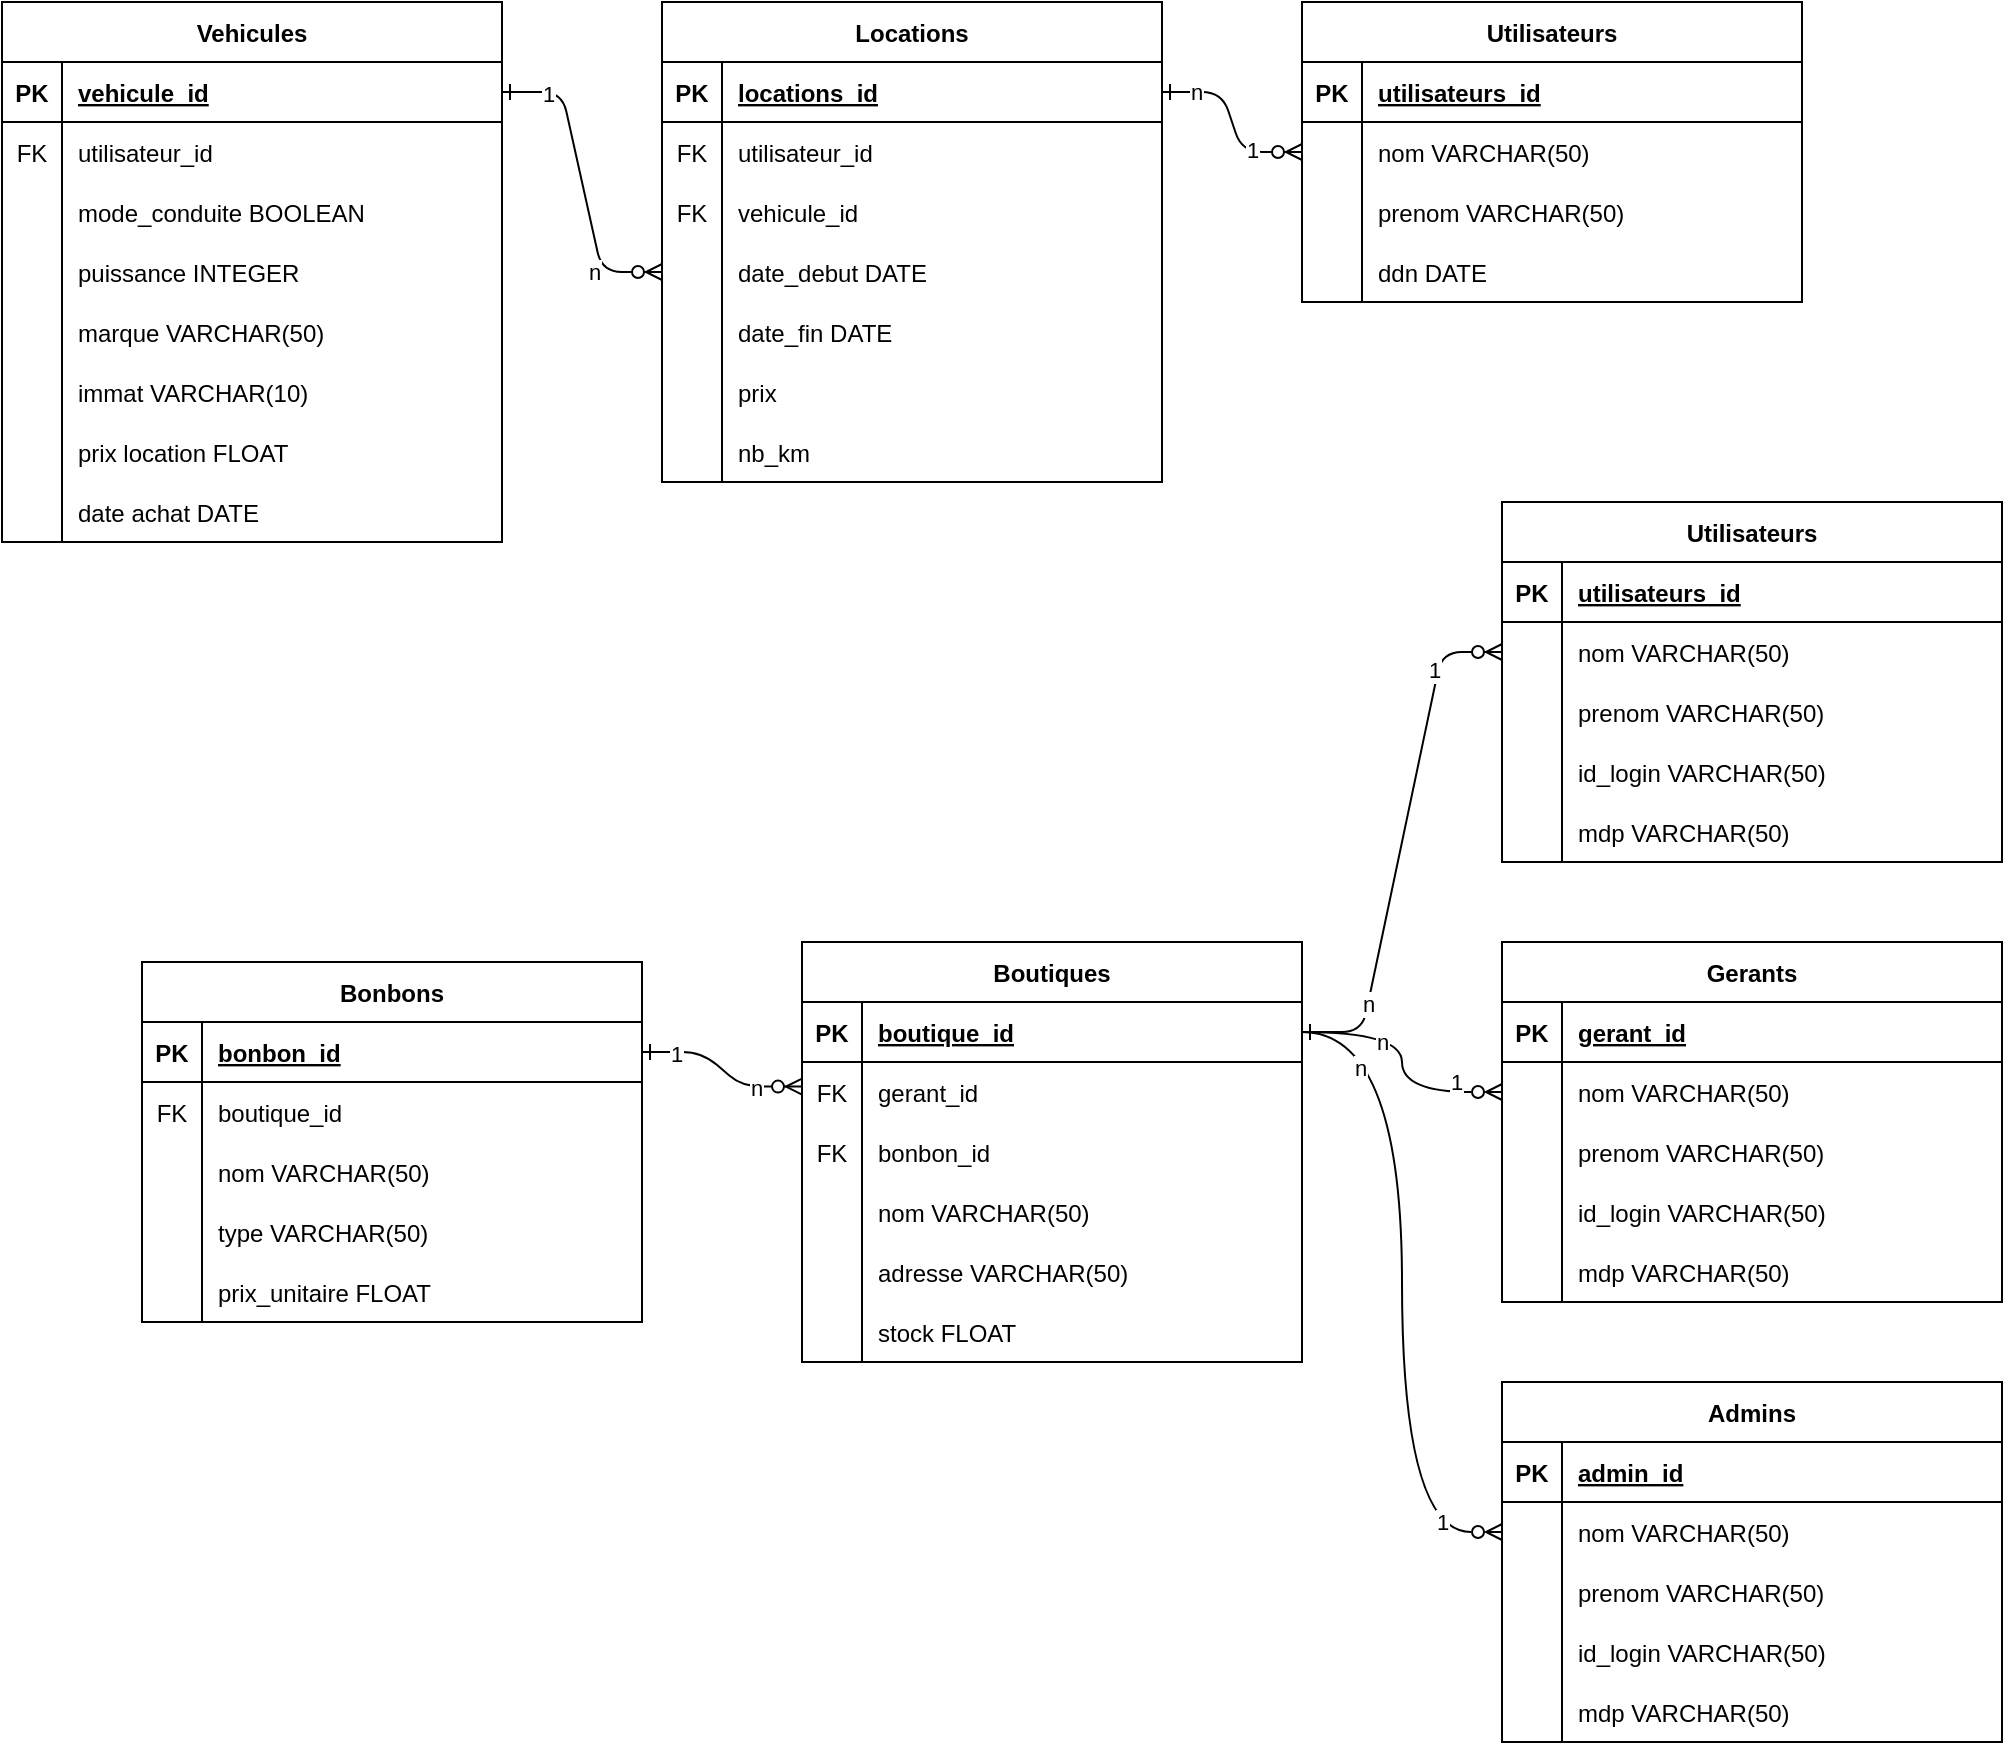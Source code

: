 <mxfile version="24.4.10" type="github">
  <diagram id="R2lEEEUBdFMjLlhIrx00" name="Page-1">
    <mxGraphModel dx="1000" dy="505" grid="1" gridSize="10" guides="1" tooltips="1" connect="1" arrows="1" fold="1" page="1" pageScale="1" pageWidth="1100" pageHeight="850" math="0" shadow="0" extFonts="Permanent Marker^https://fonts.googleapis.com/css?family=Permanent+Marker">
      <root>
        <mxCell id="0" />
        <mxCell id="1" parent="0" />
        <mxCell id="C-vyLk0tnHw3VtMMgP7b-1" value="" style="edgeStyle=entityRelationEdgeStyle;endArrow=ERzeroToMany;startArrow=ERone;endFill=1;startFill=0;exitX=1;exitY=0.5;exitDx=0;exitDy=0;entryX=0;entryY=0.5;entryDx=0;entryDy=0;" parent="1" source="C-vyLk0tnHw3VtMMgP7b-14" target="C-vyLk0tnHw3VtMMgP7b-6" edge="1">
          <mxGeometry width="100" height="100" relative="1" as="geometry">
            <mxPoint x="280" y="610" as="sourcePoint" />
            <mxPoint x="650" y="55" as="targetPoint" />
          </mxGeometry>
        </mxCell>
        <mxCell id="DMLBAsbQ8ZLE9mBOTX4F-30" value="n" style="edgeLabel;html=1;align=center;verticalAlign=middle;resizable=0;points=[];" parent="C-vyLk0tnHw3VtMMgP7b-1" vertex="1" connectable="0">
          <mxGeometry x="-0.82" relative="1" as="geometry">
            <mxPoint x="9" as="offset" />
          </mxGeometry>
        </mxCell>
        <mxCell id="DMLBAsbQ8ZLE9mBOTX4F-31" value="1" style="edgeLabel;html=1;align=center;verticalAlign=middle;resizable=0;points=[];" parent="C-vyLk0tnHw3VtMMgP7b-1" vertex="1" connectable="0">
          <mxGeometry x="0.692" y="1" relative="1" as="geometry">
            <mxPoint x="-11" as="offset" />
          </mxGeometry>
        </mxCell>
        <mxCell id="C-vyLk0tnHw3VtMMgP7b-12" value="" style="edgeStyle=entityRelationEdgeStyle;endArrow=ERzeroToMany;startArrow=ERone;endFill=1;startFill=0;exitX=1;exitY=0.5;exitDx=0;exitDy=0;" parent="1" source="C-vyLk0tnHw3VtMMgP7b-24" target="C-vyLk0tnHw3VtMMgP7b-17" edge="1">
          <mxGeometry width="100" height="100" relative="1" as="geometry">
            <mxPoint x="330" y="120" as="sourcePoint" />
            <mxPoint x="400" y="95" as="targetPoint" />
          </mxGeometry>
        </mxCell>
        <mxCell id="DMLBAsbQ8ZLE9mBOTX4F-35" value="n" style="edgeLabel;html=1;align=center;verticalAlign=middle;resizable=0;points=[];" parent="C-vyLk0tnHw3VtMMgP7b-12" vertex="1" connectable="0">
          <mxGeometry x="0.651" relative="1" as="geometry">
            <mxPoint x="-8" as="offset" />
          </mxGeometry>
        </mxCell>
        <mxCell id="DMLBAsbQ8ZLE9mBOTX4F-36" value="1" style="edgeLabel;html=1;align=center;verticalAlign=middle;resizable=0;points=[];" parent="C-vyLk0tnHw3VtMMgP7b-12" vertex="1" connectable="0">
          <mxGeometry x="-0.836" y="-1" relative="1" as="geometry">
            <mxPoint x="10" as="offset" />
          </mxGeometry>
        </mxCell>
        <mxCell id="C-vyLk0tnHw3VtMMgP7b-2" value="Utilisateurs" style="shape=table;startSize=30;container=1;collapsible=1;childLayout=tableLayout;fixedRows=1;rowLines=0;fontStyle=1;align=center;resizeLast=1;" parent="1" vertex="1">
          <mxGeometry x="660" y="10" width="250" height="150" as="geometry" />
        </mxCell>
        <mxCell id="C-vyLk0tnHw3VtMMgP7b-3" value="" style="shape=partialRectangle;collapsible=0;dropTarget=0;pointerEvents=0;fillColor=none;points=[[0,0.5],[1,0.5]];portConstraint=eastwest;top=0;left=0;right=0;bottom=1;" parent="C-vyLk0tnHw3VtMMgP7b-2" vertex="1">
          <mxGeometry y="30" width="250" height="30" as="geometry" />
        </mxCell>
        <mxCell id="C-vyLk0tnHw3VtMMgP7b-4" value="PK" style="shape=partialRectangle;overflow=hidden;connectable=0;fillColor=none;top=0;left=0;bottom=0;right=0;fontStyle=1;" parent="C-vyLk0tnHw3VtMMgP7b-3" vertex="1">
          <mxGeometry width="30" height="30" as="geometry">
            <mxRectangle width="30" height="30" as="alternateBounds" />
          </mxGeometry>
        </mxCell>
        <mxCell id="C-vyLk0tnHw3VtMMgP7b-5" value="utilisateurs_id" style="shape=partialRectangle;overflow=hidden;connectable=0;fillColor=none;top=0;left=0;bottom=0;right=0;align=left;spacingLeft=6;fontStyle=5;" parent="C-vyLk0tnHw3VtMMgP7b-3" vertex="1">
          <mxGeometry x="30" width="220" height="30" as="geometry">
            <mxRectangle width="220" height="30" as="alternateBounds" />
          </mxGeometry>
        </mxCell>
        <mxCell id="C-vyLk0tnHw3VtMMgP7b-6" value="" style="shape=partialRectangle;collapsible=0;dropTarget=0;pointerEvents=0;fillColor=none;points=[[0,0.5],[1,0.5]];portConstraint=eastwest;top=0;left=0;right=0;bottom=0;" parent="C-vyLk0tnHw3VtMMgP7b-2" vertex="1">
          <mxGeometry y="60" width="250" height="30" as="geometry" />
        </mxCell>
        <mxCell id="C-vyLk0tnHw3VtMMgP7b-7" value="" style="shape=partialRectangle;overflow=hidden;connectable=0;fillColor=none;top=0;left=0;bottom=0;right=0;" parent="C-vyLk0tnHw3VtMMgP7b-6" vertex="1">
          <mxGeometry width="30" height="30" as="geometry">
            <mxRectangle width="30" height="30" as="alternateBounds" />
          </mxGeometry>
        </mxCell>
        <mxCell id="C-vyLk0tnHw3VtMMgP7b-8" value="nom VARCHAR(50)" style="shape=partialRectangle;overflow=hidden;connectable=0;fillColor=none;top=0;left=0;bottom=0;right=0;align=left;spacingLeft=6;" parent="C-vyLk0tnHw3VtMMgP7b-6" vertex="1">
          <mxGeometry x="30" width="220" height="30" as="geometry">
            <mxRectangle width="220" height="30" as="alternateBounds" />
          </mxGeometry>
        </mxCell>
        <mxCell id="C-vyLk0tnHw3VtMMgP7b-9" value="" style="shape=partialRectangle;collapsible=0;dropTarget=0;pointerEvents=0;fillColor=none;points=[[0,0.5],[1,0.5]];portConstraint=eastwest;top=0;left=0;right=0;bottom=0;" parent="C-vyLk0tnHw3VtMMgP7b-2" vertex="1">
          <mxGeometry y="90" width="250" height="30" as="geometry" />
        </mxCell>
        <mxCell id="C-vyLk0tnHw3VtMMgP7b-10" value="" style="shape=partialRectangle;overflow=hidden;connectable=0;fillColor=none;top=0;left=0;bottom=0;right=0;" parent="C-vyLk0tnHw3VtMMgP7b-9" vertex="1">
          <mxGeometry width="30" height="30" as="geometry">
            <mxRectangle width="30" height="30" as="alternateBounds" />
          </mxGeometry>
        </mxCell>
        <mxCell id="C-vyLk0tnHw3VtMMgP7b-11" value="prenom VARCHAR(50)" style="shape=partialRectangle;overflow=hidden;connectable=0;fillColor=none;top=0;left=0;bottom=0;right=0;align=left;spacingLeft=6;" parent="C-vyLk0tnHw3VtMMgP7b-9" vertex="1">
          <mxGeometry x="30" width="220" height="30" as="geometry">
            <mxRectangle width="220" height="30" as="alternateBounds" />
          </mxGeometry>
        </mxCell>
        <mxCell id="DMLBAsbQ8ZLE9mBOTX4F-8" style="shape=partialRectangle;collapsible=0;dropTarget=0;pointerEvents=0;fillColor=none;points=[[0,0.5],[1,0.5]];portConstraint=eastwest;top=0;left=0;right=0;bottom=0;" parent="C-vyLk0tnHw3VtMMgP7b-2" vertex="1">
          <mxGeometry y="120" width="250" height="30" as="geometry" />
        </mxCell>
        <mxCell id="DMLBAsbQ8ZLE9mBOTX4F-9" style="shape=partialRectangle;overflow=hidden;connectable=0;fillColor=none;top=0;left=0;bottom=0;right=0;" parent="DMLBAsbQ8ZLE9mBOTX4F-8" vertex="1">
          <mxGeometry width="30" height="30" as="geometry">
            <mxRectangle width="30" height="30" as="alternateBounds" />
          </mxGeometry>
        </mxCell>
        <mxCell id="DMLBAsbQ8ZLE9mBOTX4F-10" value="ddn DATE" style="shape=partialRectangle;overflow=hidden;connectable=0;fillColor=none;top=0;left=0;bottom=0;right=0;align=left;spacingLeft=6;" parent="DMLBAsbQ8ZLE9mBOTX4F-8" vertex="1">
          <mxGeometry x="30" width="220" height="30" as="geometry">
            <mxRectangle width="220" height="30" as="alternateBounds" />
          </mxGeometry>
        </mxCell>
        <mxCell id="C-vyLk0tnHw3VtMMgP7b-13" value="Locations" style="shape=table;startSize=30;container=1;collapsible=1;childLayout=tableLayout;fixedRows=1;rowLines=0;fontStyle=1;align=center;resizeLast=1;" parent="1" vertex="1">
          <mxGeometry x="340" y="10" width="250" height="240" as="geometry" />
        </mxCell>
        <mxCell id="C-vyLk0tnHw3VtMMgP7b-14" value="" style="shape=partialRectangle;collapsible=0;dropTarget=0;pointerEvents=0;fillColor=none;points=[[0,0.5],[1,0.5]];portConstraint=eastwest;top=0;left=0;right=0;bottom=1;" parent="C-vyLk0tnHw3VtMMgP7b-13" vertex="1">
          <mxGeometry y="30" width="250" height="30" as="geometry" />
        </mxCell>
        <mxCell id="C-vyLk0tnHw3VtMMgP7b-15" value="PK" style="shape=partialRectangle;overflow=hidden;connectable=0;fillColor=none;top=0;left=0;bottom=0;right=0;fontStyle=1;" parent="C-vyLk0tnHw3VtMMgP7b-14" vertex="1">
          <mxGeometry width="30" height="30" as="geometry">
            <mxRectangle width="30" height="30" as="alternateBounds" />
          </mxGeometry>
        </mxCell>
        <mxCell id="C-vyLk0tnHw3VtMMgP7b-16" value="locations_id" style="shape=partialRectangle;overflow=hidden;connectable=0;fillColor=none;top=0;left=0;bottom=0;right=0;align=left;spacingLeft=6;fontStyle=5;" parent="C-vyLk0tnHw3VtMMgP7b-14" vertex="1">
          <mxGeometry x="30" width="220" height="30" as="geometry">
            <mxRectangle width="220" height="30" as="alternateBounds" />
          </mxGeometry>
        </mxCell>
        <mxCell id="DMLBAsbQ8ZLE9mBOTX4F-37" style="shape=partialRectangle;collapsible=0;dropTarget=0;pointerEvents=0;fillColor=none;points=[[0,0.5],[1,0.5]];portConstraint=eastwest;top=0;left=0;right=0;bottom=0;" parent="C-vyLk0tnHw3VtMMgP7b-13" vertex="1">
          <mxGeometry y="60" width="250" height="30" as="geometry" />
        </mxCell>
        <mxCell id="DMLBAsbQ8ZLE9mBOTX4F-38" value="FK" style="shape=partialRectangle;overflow=hidden;connectable=0;fillColor=none;top=0;left=0;bottom=0;right=0;" parent="DMLBAsbQ8ZLE9mBOTX4F-37" vertex="1">
          <mxGeometry width="30" height="30" as="geometry">
            <mxRectangle width="30" height="30" as="alternateBounds" />
          </mxGeometry>
        </mxCell>
        <mxCell id="DMLBAsbQ8ZLE9mBOTX4F-39" value="utilisateur_id" style="shape=partialRectangle;overflow=hidden;connectable=0;fillColor=none;top=0;left=0;bottom=0;right=0;align=left;spacingLeft=6;" parent="DMLBAsbQ8ZLE9mBOTX4F-37" vertex="1">
          <mxGeometry x="30" width="220" height="30" as="geometry">
            <mxRectangle width="220" height="30" as="alternateBounds" />
          </mxGeometry>
        </mxCell>
        <mxCell id="DMLBAsbQ8ZLE9mBOTX4F-40" style="shape=partialRectangle;collapsible=0;dropTarget=0;pointerEvents=0;fillColor=none;points=[[0,0.5],[1,0.5]];portConstraint=eastwest;top=0;left=0;right=0;bottom=0;" parent="C-vyLk0tnHw3VtMMgP7b-13" vertex="1">
          <mxGeometry y="90" width="250" height="30" as="geometry" />
        </mxCell>
        <mxCell id="DMLBAsbQ8ZLE9mBOTX4F-41" value="FK" style="shape=partialRectangle;overflow=hidden;connectable=0;fillColor=none;top=0;left=0;bottom=0;right=0;" parent="DMLBAsbQ8ZLE9mBOTX4F-40" vertex="1">
          <mxGeometry width="30" height="30" as="geometry">
            <mxRectangle width="30" height="30" as="alternateBounds" />
          </mxGeometry>
        </mxCell>
        <mxCell id="DMLBAsbQ8ZLE9mBOTX4F-42" value="vehicule_id" style="shape=partialRectangle;overflow=hidden;connectable=0;fillColor=none;top=0;left=0;bottom=0;right=0;align=left;spacingLeft=6;" parent="DMLBAsbQ8ZLE9mBOTX4F-40" vertex="1">
          <mxGeometry x="30" width="220" height="30" as="geometry">
            <mxRectangle width="220" height="30" as="alternateBounds" />
          </mxGeometry>
        </mxCell>
        <mxCell id="C-vyLk0tnHw3VtMMgP7b-17" value="" style="shape=partialRectangle;collapsible=0;dropTarget=0;pointerEvents=0;fillColor=none;points=[[0,0.5],[1,0.5]];portConstraint=eastwest;top=0;left=0;right=0;bottom=0;" parent="C-vyLk0tnHw3VtMMgP7b-13" vertex="1">
          <mxGeometry y="120" width="250" height="30" as="geometry" />
        </mxCell>
        <mxCell id="C-vyLk0tnHw3VtMMgP7b-18" value="" style="shape=partialRectangle;overflow=hidden;connectable=0;fillColor=none;top=0;left=0;bottom=0;right=0;" parent="C-vyLk0tnHw3VtMMgP7b-17" vertex="1">
          <mxGeometry width="30" height="30" as="geometry">
            <mxRectangle width="30" height="30" as="alternateBounds" />
          </mxGeometry>
        </mxCell>
        <mxCell id="C-vyLk0tnHw3VtMMgP7b-19" value="date_debut DATE" style="shape=partialRectangle;overflow=hidden;connectable=0;fillColor=none;top=0;left=0;bottom=0;right=0;align=left;spacingLeft=6;" parent="C-vyLk0tnHw3VtMMgP7b-17" vertex="1">
          <mxGeometry x="30" width="220" height="30" as="geometry">
            <mxRectangle width="220" height="30" as="alternateBounds" />
          </mxGeometry>
        </mxCell>
        <mxCell id="C-vyLk0tnHw3VtMMgP7b-20" value="" style="shape=partialRectangle;collapsible=0;dropTarget=0;pointerEvents=0;fillColor=none;points=[[0,0.5],[1,0.5]];portConstraint=eastwest;top=0;left=0;right=0;bottom=0;" parent="C-vyLk0tnHw3VtMMgP7b-13" vertex="1">
          <mxGeometry y="150" width="250" height="30" as="geometry" />
        </mxCell>
        <mxCell id="C-vyLk0tnHw3VtMMgP7b-21" value="" style="shape=partialRectangle;overflow=hidden;connectable=0;fillColor=none;top=0;left=0;bottom=0;right=0;" parent="C-vyLk0tnHw3VtMMgP7b-20" vertex="1">
          <mxGeometry width="30" height="30" as="geometry">
            <mxRectangle width="30" height="30" as="alternateBounds" />
          </mxGeometry>
        </mxCell>
        <mxCell id="C-vyLk0tnHw3VtMMgP7b-22" value="date_fin DATE" style="shape=partialRectangle;overflow=hidden;connectable=0;fillColor=none;top=0;left=0;bottom=0;right=0;align=left;spacingLeft=6;" parent="C-vyLk0tnHw3VtMMgP7b-20" vertex="1">
          <mxGeometry x="30" width="220" height="30" as="geometry">
            <mxRectangle width="220" height="30" as="alternateBounds" />
          </mxGeometry>
        </mxCell>
        <mxCell id="DMLBAsbQ8ZLE9mBOTX4F-5" style="shape=partialRectangle;collapsible=0;dropTarget=0;pointerEvents=0;fillColor=none;points=[[0,0.5],[1,0.5]];portConstraint=eastwest;top=0;left=0;right=0;bottom=0;" parent="C-vyLk0tnHw3VtMMgP7b-13" vertex="1">
          <mxGeometry y="180" width="250" height="30" as="geometry" />
        </mxCell>
        <mxCell id="DMLBAsbQ8ZLE9mBOTX4F-6" style="shape=partialRectangle;overflow=hidden;connectable=0;fillColor=none;top=0;left=0;bottom=0;right=0;" parent="DMLBAsbQ8ZLE9mBOTX4F-5" vertex="1">
          <mxGeometry width="30" height="30" as="geometry">
            <mxRectangle width="30" height="30" as="alternateBounds" />
          </mxGeometry>
        </mxCell>
        <mxCell id="DMLBAsbQ8ZLE9mBOTX4F-7" value="prix" style="shape=partialRectangle;overflow=hidden;connectable=0;fillColor=none;top=0;left=0;bottom=0;right=0;align=left;spacingLeft=6;" parent="DMLBAsbQ8ZLE9mBOTX4F-5" vertex="1">
          <mxGeometry x="30" width="220" height="30" as="geometry">
            <mxRectangle width="220" height="30" as="alternateBounds" />
          </mxGeometry>
        </mxCell>
        <mxCell id="DMLBAsbQ8ZLE9mBOTX4F-11" style="shape=partialRectangle;collapsible=0;dropTarget=0;pointerEvents=0;fillColor=none;points=[[0,0.5],[1,0.5]];portConstraint=eastwest;top=0;left=0;right=0;bottom=0;" parent="C-vyLk0tnHw3VtMMgP7b-13" vertex="1">
          <mxGeometry y="210" width="250" height="30" as="geometry" />
        </mxCell>
        <mxCell id="DMLBAsbQ8ZLE9mBOTX4F-12" style="shape=partialRectangle;overflow=hidden;connectable=0;fillColor=none;top=0;left=0;bottom=0;right=0;" parent="DMLBAsbQ8ZLE9mBOTX4F-11" vertex="1">
          <mxGeometry width="30" height="30" as="geometry">
            <mxRectangle width="30" height="30" as="alternateBounds" />
          </mxGeometry>
        </mxCell>
        <mxCell id="DMLBAsbQ8ZLE9mBOTX4F-13" value="nb_km" style="shape=partialRectangle;overflow=hidden;connectable=0;fillColor=none;top=0;left=0;bottom=0;right=0;align=left;spacingLeft=6;" parent="DMLBAsbQ8ZLE9mBOTX4F-11" vertex="1">
          <mxGeometry x="30" width="220" height="30" as="geometry">
            <mxRectangle width="220" height="30" as="alternateBounds" />
          </mxGeometry>
        </mxCell>
        <mxCell id="C-vyLk0tnHw3VtMMgP7b-23" value="Vehicules" style="shape=table;startSize=30;container=1;collapsible=1;childLayout=tableLayout;fixedRows=1;rowLines=0;fontStyle=1;align=center;resizeLast=1;" parent="1" vertex="1">
          <mxGeometry x="10" y="10" width="250" height="270" as="geometry">
            <mxRectangle x="120" y="120" width="90" height="30" as="alternateBounds" />
          </mxGeometry>
        </mxCell>
        <mxCell id="C-vyLk0tnHw3VtMMgP7b-24" value="" style="shape=partialRectangle;collapsible=0;dropTarget=0;pointerEvents=0;fillColor=none;points=[[0,0.5],[1,0.5]];portConstraint=eastwest;top=0;left=0;right=0;bottom=1;" parent="C-vyLk0tnHw3VtMMgP7b-23" vertex="1">
          <mxGeometry y="30" width="250" height="30" as="geometry" />
        </mxCell>
        <mxCell id="C-vyLk0tnHw3VtMMgP7b-25" value="PK" style="shape=partialRectangle;overflow=hidden;connectable=0;fillColor=none;top=0;left=0;bottom=0;right=0;fontStyle=1;" parent="C-vyLk0tnHw3VtMMgP7b-24" vertex="1">
          <mxGeometry width="30" height="30" as="geometry">
            <mxRectangle width="30" height="30" as="alternateBounds" />
          </mxGeometry>
        </mxCell>
        <mxCell id="C-vyLk0tnHw3VtMMgP7b-26" value="vehicule_id" style="shape=partialRectangle;overflow=hidden;connectable=0;fillColor=none;top=0;left=0;bottom=0;right=0;align=left;spacingLeft=6;fontStyle=5;" parent="C-vyLk0tnHw3VtMMgP7b-24" vertex="1">
          <mxGeometry x="30" width="220" height="30" as="geometry">
            <mxRectangle width="220" height="30" as="alternateBounds" />
          </mxGeometry>
        </mxCell>
        <mxCell id="DMLBAsbQ8ZLE9mBOTX4F-32" style="shape=partialRectangle;collapsible=0;dropTarget=0;pointerEvents=0;fillColor=none;points=[[0,0.5],[1,0.5]];portConstraint=eastwest;top=0;left=0;right=0;bottom=0;" parent="C-vyLk0tnHw3VtMMgP7b-23" vertex="1">
          <mxGeometry y="60" width="250" height="30" as="geometry" />
        </mxCell>
        <mxCell id="DMLBAsbQ8ZLE9mBOTX4F-33" value="FK" style="shape=partialRectangle;overflow=hidden;connectable=0;fillColor=none;top=0;left=0;bottom=0;right=0;" parent="DMLBAsbQ8ZLE9mBOTX4F-32" vertex="1">
          <mxGeometry width="30" height="30" as="geometry">
            <mxRectangle width="30" height="30" as="alternateBounds" />
          </mxGeometry>
        </mxCell>
        <mxCell id="DMLBAsbQ8ZLE9mBOTX4F-34" value="utilisateur_id" style="shape=partialRectangle;overflow=hidden;connectable=0;fillColor=none;top=0;left=0;bottom=0;right=0;align=left;spacingLeft=6;" parent="DMLBAsbQ8ZLE9mBOTX4F-32" vertex="1">
          <mxGeometry x="30" width="220" height="30" as="geometry">
            <mxRectangle width="220" height="30" as="alternateBounds" />
          </mxGeometry>
        </mxCell>
        <mxCell id="C-vyLk0tnHw3VtMMgP7b-27" value="" style="shape=partialRectangle;collapsible=0;dropTarget=0;pointerEvents=0;fillColor=none;points=[[0,0.5],[1,0.5]];portConstraint=eastwest;top=0;left=0;right=0;bottom=0;" parent="C-vyLk0tnHw3VtMMgP7b-23" vertex="1">
          <mxGeometry y="90" width="250" height="30" as="geometry" />
        </mxCell>
        <mxCell id="C-vyLk0tnHw3VtMMgP7b-28" value="" style="shape=partialRectangle;overflow=hidden;connectable=0;fillColor=none;top=0;left=0;bottom=0;right=0;" parent="C-vyLk0tnHw3VtMMgP7b-27" vertex="1">
          <mxGeometry width="30" height="30" as="geometry">
            <mxRectangle width="30" height="30" as="alternateBounds" />
          </mxGeometry>
        </mxCell>
        <mxCell id="C-vyLk0tnHw3VtMMgP7b-29" value="mode_conduite BOOLEAN" style="shape=partialRectangle;overflow=hidden;connectable=0;fillColor=none;top=0;left=0;bottom=0;right=0;align=left;spacingLeft=6;" parent="C-vyLk0tnHw3VtMMgP7b-27" vertex="1">
          <mxGeometry x="30" width="220" height="30" as="geometry">
            <mxRectangle width="220" height="30" as="alternateBounds" />
          </mxGeometry>
        </mxCell>
        <mxCell id="DMLBAsbQ8ZLE9mBOTX4F-27" style="shape=partialRectangle;collapsible=0;dropTarget=0;pointerEvents=0;fillColor=none;points=[[0,0.5],[1,0.5]];portConstraint=eastwest;top=0;left=0;right=0;bottom=0;" parent="C-vyLk0tnHw3VtMMgP7b-23" vertex="1">
          <mxGeometry y="120" width="250" height="30" as="geometry" />
        </mxCell>
        <mxCell id="DMLBAsbQ8ZLE9mBOTX4F-28" style="shape=partialRectangle;overflow=hidden;connectable=0;fillColor=none;top=0;left=0;bottom=0;right=0;" parent="DMLBAsbQ8ZLE9mBOTX4F-27" vertex="1">
          <mxGeometry width="30" height="30" as="geometry">
            <mxRectangle width="30" height="30" as="alternateBounds" />
          </mxGeometry>
        </mxCell>
        <mxCell id="DMLBAsbQ8ZLE9mBOTX4F-29" value="puissance INTEGER" style="shape=partialRectangle;overflow=hidden;connectable=0;fillColor=none;top=0;left=0;bottom=0;right=0;align=left;spacingLeft=6;" parent="DMLBAsbQ8ZLE9mBOTX4F-27" vertex="1">
          <mxGeometry x="30" width="220" height="30" as="geometry">
            <mxRectangle width="220" height="30" as="alternateBounds" />
          </mxGeometry>
        </mxCell>
        <mxCell id="DMLBAsbQ8ZLE9mBOTX4F-24" style="shape=partialRectangle;collapsible=0;dropTarget=0;pointerEvents=0;fillColor=none;points=[[0,0.5],[1,0.5]];portConstraint=eastwest;top=0;left=0;right=0;bottom=0;" parent="C-vyLk0tnHw3VtMMgP7b-23" vertex="1">
          <mxGeometry y="150" width="250" height="30" as="geometry" />
        </mxCell>
        <mxCell id="DMLBAsbQ8ZLE9mBOTX4F-25" style="shape=partialRectangle;overflow=hidden;connectable=0;fillColor=none;top=0;left=0;bottom=0;right=0;" parent="DMLBAsbQ8ZLE9mBOTX4F-24" vertex="1">
          <mxGeometry width="30" height="30" as="geometry">
            <mxRectangle width="30" height="30" as="alternateBounds" />
          </mxGeometry>
        </mxCell>
        <mxCell id="DMLBAsbQ8ZLE9mBOTX4F-26" value="marque VARCHAR(50)" style="shape=partialRectangle;overflow=hidden;connectable=0;fillColor=none;top=0;left=0;bottom=0;right=0;align=left;spacingLeft=6;" parent="DMLBAsbQ8ZLE9mBOTX4F-24" vertex="1">
          <mxGeometry x="30" width="220" height="30" as="geometry">
            <mxRectangle width="220" height="30" as="alternateBounds" />
          </mxGeometry>
        </mxCell>
        <mxCell id="DMLBAsbQ8ZLE9mBOTX4F-21" style="shape=partialRectangle;collapsible=0;dropTarget=0;pointerEvents=0;fillColor=none;points=[[0,0.5],[1,0.5]];portConstraint=eastwest;top=0;left=0;right=0;bottom=0;" parent="C-vyLk0tnHw3VtMMgP7b-23" vertex="1">
          <mxGeometry y="180" width="250" height="30" as="geometry" />
        </mxCell>
        <mxCell id="DMLBAsbQ8ZLE9mBOTX4F-22" style="shape=partialRectangle;overflow=hidden;connectable=0;fillColor=none;top=0;left=0;bottom=0;right=0;" parent="DMLBAsbQ8ZLE9mBOTX4F-21" vertex="1">
          <mxGeometry width="30" height="30" as="geometry">
            <mxRectangle width="30" height="30" as="alternateBounds" />
          </mxGeometry>
        </mxCell>
        <mxCell id="DMLBAsbQ8ZLE9mBOTX4F-23" value="immat VARCHAR(10)" style="shape=partialRectangle;overflow=hidden;connectable=0;fillColor=none;top=0;left=0;bottom=0;right=0;align=left;spacingLeft=6;" parent="DMLBAsbQ8ZLE9mBOTX4F-21" vertex="1">
          <mxGeometry x="30" width="220" height="30" as="geometry">
            <mxRectangle width="220" height="30" as="alternateBounds" />
          </mxGeometry>
        </mxCell>
        <mxCell id="DMLBAsbQ8ZLE9mBOTX4F-18" style="shape=partialRectangle;collapsible=0;dropTarget=0;pointerEvents=0;fillColor=none;points=[[0,0.5],[1,0.5]];portConstraint=eastwest;top=0;left=0;right=0;bottom=0;" parent="C-vyLk0tnHw3VtMMgP7b-23" vertex="1">
          <mxGeometry y="210" width="250" height="30" as="geometry" />
        </mxCell>
        <mxCell id="DMLBAsbQ8ZLE9mBOTX4F-19" style="shape=partialRectangle;overflow=hidden;connectable=0;fillColor=none;top=0;left=0;bottom=0;right=0;" parent="DMLBAsbQ8ZLE9mBOTX4F-18" vertex="1">
          <mxGeometry width="30" height="30" as="geometry">
            <mxRectangle width="30" height="30" as="alternateBounds" />
          </mxGeometry>
        </mxCell>
        <mxCell id="DMLBAsbQ8ZLE9mBOTX4F-20" value="prix location FLOAT" style="shape=partialRectangle;overflow=hidden;connectable=0;fillColor=none;top=0;left=0;bottom=0;right=0;align=left;spacingLeft=6;" parent="DMLBAsbQ8ZLE9mBOTX4F-18" vertex="1">
          <mxGeometry x="30" width="220" height="30" as="geometry">
            <mxRectangle width="220" height="30" as="alternateBounds" />
          </mxGeometry>
        </mxCell>
        <mxCell id="DMLBAsbQ8ZLE9mBOTX4F-15" style="shape=partialRectangle;collapsible=0;dropTarget=0;pointerEvents=0;fillColor=none;points=[[0,0.5],[1,0.5]];portConstraint=eastwest;top=0;left=0;right=0;bottom=0;" parent="C-vyLk0tnHw3VtMMgP7b-23" vertex="1">
          <mxGeometry y="240" width="250" height="30" as="geometry" />
        </mxCell>
        <mxCell id="DMLBAsbQ8ZLE9mBOTX4F-16" style="shape=partialRectangle;overflow=hidden;connectable=0;fillColor=none;top=0;left=0;bottom=0;right=0;" parent="DMLBAsbQ8ZLE9mBOTX4F-15" vertex="1">
          <mxGeometry width="30" height="30" as="geometry">
            <mxRectangle width="30" height="30" as="alternateBounds" />
          </mxGeometry>
        </mxCell>
        <mxCell id="DMLBAsbQ8ZLE9mBOTX4F-17" value="date achat DATE" style="shape=partialRectangle;overflow=hidden;connectable=0;fillColor=none;top=0;left=0;bottom=0;right=0;align=left;spacingLeft=6;" parent="DMLBAsbQ8ZLE9mBOTX4F-15" vertex="1">
          <mxGeometry x="30" width="220" height="30" as="geometry">
            <mxRectangle width="220" height="30" as="alternateBounds" />
          </mxGeometry>
        </mxCell>
        <mxCell id="LgC-0CYl4SfMzwwXoW1B-67" value="" style="edgeStyle=entityRelationEdgeStyle;endArrow=ERzeroToMany;startArrow=ERone;endFill=1;startFill=0;entryX=0;entryY=0.5;entryDx=0;entryDy=0;exitX=1;exitY=0.5;exitDx=0;exitDy=0;" parent="1" source="LgC-0CYl4SfMzwwXoW1B-87" edge="1" target="wCbGgRZmg9w4R7sddMfv-28">
          <mxGeometry width="100" height="100" relative="1" as="geometry">
            <mxPoint x="664" y="520" as="sourcePoint" />
            <mxPoint x="760" y="425" as="targetPoint" />
          </mxGeometry>
        </mxCell>
        <mxCell id="LgC-0CYl4SfMzwwXoW1B-69" value="1" style="edgeLabel;html=1;align=center;verticalAlign=middle;resizable=0;points=[];" parent="LgC-0CYl4SfMzwwXoW1B-67" vertex="1" connectable="0">
          <mxGeometry x="0.692" y="1" relative="1" as="geometry">
            <mxPoint x="-1" as="offset" />
          </mxGeometry>
        </mxCell>
        <mxCell id="zTuArHQAJUZHWdXfzfJO-22" value="n" style="edgeLabel;html=1;align=center;verticalAlign=middle;resizable=0;points=[];" vertex="1" connectable="0" parent="LgC-0CYl4SfMzwwXoW1B-67">
          <mxGeometry x="-0.649" relative="1" as="geometry">
            <mxPoint as="offset" />
          </mxGeometry>
        </mxCell>
        <mxCell id="LgC-0CYl4SfMzwwXoW1B-70" value="" style="edgeStyle=entityRelationEdgeStyle;endArrow=ERzeroToMany;startArrow=ERone;endFill=1;startFill=0;exitX=1;exitY=0.5;exitDx=0;exitDy=0;entryX=0;entryY=0.41;entryDx=0;entryDy=0;entryPerimeter=0;" parent="1" source="LgC-0CYl4SfMzwwXoW1B-109" target="LgC-0CYl4SfMzwwXoW1B-90" edge="1">
          <mxGeometry width="100" height="100" relative="1" as="geometry">
            <mxPoint x="400" y="600" as="sourcePoint" />
            <mxPoint x="470" y="575" as="targetPoint" />
          </mxGeometry>
        </mxCell>
        <mxCell id="LgC-0CYl4SfMzwwXoW1B-71" value="n" style="edgeLabel;html=1;align=center;verticalAlign=middle;resizable=0;points=[];" parent="LgC-0CYl4SfMzwwXoW1B-70" vertex="1" connectable="0">
          <mxGeometry x="0.651" relative="1" as="geometry">
            <mxPoint x="-8" as="offset" />
          </mxGeometry>
        </mxCell>
        <mxCell id="LgC-0CYl4SfMzwwXoW1B-72" value="1" style="edgeLabel;html=1;align=center;verticalAlign=middle;resizable=0;points=[];" parent="LgC-0CYl4SfMzwwXoW1B-70" vertex="1" connectable="0">
          <mxGeometry x="-0.836" y="-1" relative="1" as="geometry">
            <mxPoint x="10" as="offset" />
          </mxGeometry>
        </mxCell>
        <mxCell id="LgC-0CYl4SfMzwwXoW1B-73" value="Utilisateurs" style="shape=table;startSize=30;container=1;collapsible=1;childLayout=tableLayout;fixedRows=1;rowLines=0;fontStyle=1;align=center;resizeLast=1;" parent="1" vertex="1">
          <mxGeometry x="760" y="260" width="250" height="180" as="geometry" />
        </mxCell>
        <mxCell id="LgC-0CYl4SfMzwwXoW1B-74" value="" style="shape=partialRectangle;collapsible=0;dropTarget=0;pointerEvents=0;fillColor=none;points=[[0,0.5],[1,0.5]];portConstraint=eastwest;top=0;left=0;right=0;bottom=1;" parent="LgC-0CYl4SfMzwwXoW1B-73" vertex="1">
          <mxGeometry y="30" width="250" height="30" as="geometry" />
        </mxCell>
        <mxCell id="LgC-0CYl4SfMzwwXoW1B-75" value="PK" style="shape=partialRectangle;overflow=hidden;connectable=0;fillColor=none;top=0;left=0;bottom=0;right=0;fontStyle=1;" parent="LgC-0CYl4SfMzwwXoW1B-74" vertex="1">
          <mxGeometry width="30" height="30" as="geometry">
            <mxRectangle width="30" height="30" as="alternateBounds" />
          </mxGeometry>
        </mxCell>
        <mxCell id="LgC-0CYl4SfMzwwXoW1B-76" value="utilisateurs_id" style="shape=partialRectangle;overflow=hidden;connectable=0;fillColor=none;top=0;left=0;bottom=0;right=0;align=left;spacingLeft=6;fontStyle=5;" parent="LgC-0CYl4SfMzwwXoW1B-74" vertex="1">
          <mxGeometry x="30" width="220" height="30" as="geometry">
            <mxRectangle width="220" height="30" as="alternateBounds" />
          </mxGeometry>
        </mxCell>
        <mxCell id="wCbGgRZmg9w4R7sddMfv-28" value="" style="shape=partialRectangle;collapsible=0;dropTarget=0;pointerEvents=0;fillColor=none;points=[[0,0.5],[1,0.5]];portConstraint=eastwest;top=0;left=0;right=0;bottom=0;" parent="LgC-0CYl4SfMzwwXoW1B-73" vertex="1">
          <mxGeometry y="60" width="250" height="30" as="geometry" />
        </mxCell>
        <mxCell id="wCbGgRZmg9w4R7sddMfv-29" value="" style="shape=partialRectangle;overflow=hidden;connectable=0;fillColor=none;top=0;left=0;bottom=0;right=0;" parent="wCbGgRZmg9w4R7sddMfv-28" vertex="1">
          <mxGeometry width="30" height="30" as="geometry">
            <mxRectangle width="30" height="30" as="alternateBounds" />
          </mxGeometry>
        </mxCell>
        <mxCell id="wCbGgRZmg9w4R7sddMfv-30" value="nom VARCHAR(50)" style="shape=partialRectangle;overflow=hidden;connectable=0;fillColor=none;top=0;left=0;bottom=0;right=0;align=left;spacingLeft=6;" parent="wCbGgRZmg9w4R7sddMfv-28" vertex="1">
          <mxGeometry x="30" width="220" height="30" as="geometry">
            <mxRectangle width="220" height="30" as="alternateBounds" />
          </mxGeometry>
        </mxCell>
        <mxCell id="LgC-0CYl4SfMzwwXoW1B-80" value="" style="shape=partialRectangle;collapsible=0;dropTarget=0;pointerEvents=0;fillColor=none;points=[[0,0.5],[1,0.5]];portConstraint=eastwest;top=0;left=0;right=0;bottom=0;" parent="LgC-0CYl4SfMzwwXoW1B-73" vertex="1">
          <mxGeometry y="90" width="250" height="30" as="geometry" />
        </mxCell>
        <mxCell id="LgC-0CYl4SfMzwwXoW1B-81" value="" style="shape=partialRectangle;overflow=hidden;connectable=0;fillColor=none;top=0;left=0;bottom=0;right=0;" parent="LgC-0CYl4SfMzwwXoW1B-80" vertex="1">
          <mxGeometry width="30" height="30" as="geometry">
            <mxRectangle width="30" height="30" as="alternateBounds" />
          </mxGeometry>
        </mxCell>
        <mxCell id="LgC-0CYl4SfMzwwXoW1B-82" value="prenom VARCHAR(50)" style="shape=partialRectangle;overflow=hidden;connectable=0;fillColor=none;top=0;left=0;bottom=0;right=0;align=left;spacingLeft=6;" parent="LgC-0CYl4SfMzwwXoW1B-80" vertex="1">
          <mxGeometry x="30" width="220" height="30" as="geometry">
            <mxRectangle width="220" height="30" as="alternateBounds" />
          </mxGeometry>
        </mxCell>
        <mxCell id="k6urxv88UyEoNUAv66Sj-1" style="shape=partialRectangle;collapsible=0;dropTarget=0;pointerEvents=0;fillColor=none;points=[[0,0.5],[1,0.5]];portConstraint=eastwest;top=0;left=0;right=0;bottom=0;" parent="LgC-0CYl4SfMzwwXoW1B-73" vertex="1">
          <mxGeometry y="120" width="250" height="30" as="geometry" />
        </mxCell>
        <mxCell id="k6urxv88UyEoNUAv66Sj-2" style="shape=partialRectangle;overflow=hidden;connectable=0;fillColor=none;top=0;left=0;bottom=0;right=0;" parent="k6urxv88UyEoNUAv66Sj-1" vertex="1">
          <mxGeometry width="30" height="30" as="geometry">
            <mxRectangle width="30" height="30" as="alternateBounds" />
          </mxGeometry>
        </mxCell>
        <mxCell id="k6urxv88UyEoNUAv66Sj-3" value="id_login VARCHAR(50)" style="shape=partialRectangle;overflow=hidden;connectable=0;fillColor=none;top=0;left=0;bottom=0;right=0;align=left;spacingLeft=6;" parent="k6urxv88UyEoNUAv66Sj-1" vertex="1">
          <mxGeometry x="30" width="220" height="30" as="geometry">
            <mxRectangle width="220" height="30" as="alternateBounds" />
          </mxGeometry>
        </mxCell>
        <mxCell id="wCbGgRZmg9w4R7sddMfv-4" style="shape=partialRectangle;collapsible=0;dropTarget=0;pointerEvents=0;fillColor=none;points=[[0,0.5],[1,0.5]];portConstraint=eastwest;top=0;left=0;right=0;bottom=0;" parent="LgC-0CYl4SfMzwwXoW1B-73" vertex="1">
          <mxGeometry y="150" width="250" height="30" as="geometry" />
        </mxCell>
        <mxCell id="wCbGgRZmg9w4R7sddMfv-5" style="shape=partialRectangle;overflow=hidden;connectable=0;fillColor=none;top=0;left=0;bottom=0;right=0;" parent="wCbGgRZmg9w4R7sddMfv-4" vertex="1">
          <mxGeometry width="30" height="30" as="geometry">
            <mxRectangle width="30" height="30" as="alternateBounds" />
          </mxGeometry>
        </mxCell>
        <mxCell id="wCbGgRZmg9w4R7sddMfv-6" value="mdp VARCHAR(50) " style="shape=partialRectangle;overflow=hidden;connectable=0;fillColor=none;top=0;left=0;bottom=0;right=0;align=left;spacingLeft=6;" parent="wCbGgRZmg9w4R7sddMfv-4" vertex="1">
          <mxGeometry x="30" width="220" height="30" as="geometry">
            <mxRectangle width="220" height="30" as="alternateBounds" />
          </mxGeometry>
        </mxCell>
        <mxCell id="LgC-0CYl4SfMzwwXoW1B-86" value="Boutiques" style="shape=table;startSize=30;container=1;collapsible=1;childLayout=tableLayout;fixedRows=1;rowLines=0;fontStyle=1;align=center;resizeLast=1;" parent="1" vertex="1">
          <mxGeometry x="410" y="480" width="250" height="210" as="geometry" />
        </mxCell>
        <mxCell id="LgC-0CYl4SfMzwwXoW1B-87" value="" style="shape=partialRectangle;collapsible=0;dropTarget=0;pointerEvents=0;fillColor=none;points=[[0,0.5],[1,0.5]];portConstraint=eastwest;top=0;left=0;right=0;bottom=1;" parent="LgC-0CYl4SfMzwwXoW1B-86" vertex="1">
          <mxGeometry y="30" width="250" height="30" as="geometry" />
        </mxCell>
        <mxCell id="LgC-0CYl4SfMzwwXoW1B-88" value="PK" style="shape=partialRectangle;overflow=hidden;connectable=0;fillColor=none;top=0;left=0;bottom=0;right=0;fontStyle=1;" parent="LgC-0CYl4SfMzwwXoW1B-87" vertex="1">
          <mxGeometry width="30" height="30" as="geometry">
            <mxRectangle width="30" height="30" as="alternateBounds" />
          </mxGeometry>
        </mxCell>
        <mxCell id="LgC-0CYl4SfMzwwXoW1B-89" value="boutique_id" style="shape=partialRectangle;overflow=hidden;connectable=0;fillColor=none;top=0;left=0;bottom=0;right=0;align=left;spacingLeft=6;fontStyle=5;" parent="LgC-0CYl4SfMzwwXoW1B-87" vertex="1">
          <mxGeometry x="30" width="220" height="30" as="geometry">
            <mxRectangle width="220" height="30" as="alternateBounds" />
          </mxGeometry>
        </mxCell>
        <mxCell id="LgC-0CYl4SfMzwwXoW1B-90" style="shape=partialRectangle;collapsible=0;dropTarget=0;pointerEvents=0;fillColor=none;points=[[0,0.5],[1,0.5]];portConstraint=eastwest;top=0;left=0;right=0;bottom=0;" parent="LgC-0CYl4SfMzwwXoW1B-86" vertex="1">
          <mxGeometry y="60" width="250" height="30" as="geometry" />
        </mxCell>
        <mxCell id="LgC-0CYl4SfMzwwXoW1B-91" value="FK" style="shape=partialRectangle;overflow=hidden;connectable=0;fillColor=none;top=0;left=0;bottom=0;right=0;" parent="LgC-0CYl4SfMzwwXoW1B-90" vertex="1">
          <mxGeometry width="30" height="30" as="geometry">
            <mxRectangle width="30" height="30" as="alternateBounds" />
          </mxGeometry>
        </mxCell>
        <mxCell id="LgC-0CYl4SfMzwwXoW1B-92" value="gerant_id" style="shape=partialRectangle;overflow=hidden;connectable=0;fillColor=none;top=0;left=0;bottom=0;right=0;align=left;spacingLeft=6;" parent="LgC-0CYl4SfMzwwXoW1B-90" vertex="1">
          <mxGeometry x="30" width="220" height="30" as="geometry">
            <mxRectangle width="220" height="30" as="alternateBounds" />
          </mxGeometry>
        </mxCell>
        <mxCell id="LgC-0CYl4SfMzwwXoW1B-93" style="shape=partialRectangle;collapsible=0;dropTarget=0;pointerEvents=0;fillColor=none;points=[[0,0.5],[1,0.5]];portConstraint=eastwest;top=0;left=0;right=0;bottom=0;" parent="LgC-0CYl4SfMzwwXoW1B-86" vertex="1">
          <mxGeometry y="90" width="250" height="30" as="geometry" />
        </mxCell>
        <mxCell id="LgC-0CYl4SfMzwwXoW1B-94" value="FK" style="shape=partialRectangle;overflow=hidden;connectable=0;fillColor=none;top=0;left=0;bottom=0;right=0;" parent="LgC-0CYl4SfMzwwXoW1B-93" vertex="1">
          <mxGeometry width="30" height="30" as="geometry">
            <mxRectangle width="30" height="30" as="alternateBounds" />
          </mxGeometry>
        </mxCell>
        <mxCell id="LgC-0CYl4SfMzwwXoW1B-95" value="bonbon_id" style="shape=partialRectangle;overflow=hidden;connectable=0;fillColor=none;top=0;left=0;bottom=0;right=0;align=left;spacingLeft=6;" parent="LgC-0CYl4SfMzwwXoW1B-93" vertex="1">
          <mxGeometry x="30" width="220" height="30" as="geometry">
            <mxRectangle width="220" height="30" as="alternateBounds" />
          </mxGeometry>
        </mxCell>
        <mxCell id="LgC-0CYl4SfMzwwXoW1B-96" value="" style="shape=partialRectangle;collapsible=0;dropTarget=0;pointerEvents=0;fillColor=none;points=[[0,0.5],[1,0.5]];portConstraint=eastwest;top=0;left=0;right=0;bottom=0;" parent="LgC-0CYl4SfMzwwXoW1B-86" vertex="1">
          <mxGeometry y="120" width="250" height="30" as="geometry" />
        </mxCell>
        <mxCell id="LgC-0CYl4SfMzwwXoW1B-97" value="" style="shape=partialRectangle;overflow=hidden;connectable=0;fillColor=none;top=0;left=0;bottom=0;right=0;" parent="LgC-0CYl4SfMzwwXoW1B-96" vertex="1">
          <mxGeometry width="30" height="30" as="geometry">
            <mxRectangle width="30" height="30" as="alternateBounds" />
          </mxGeometry>
        </mxCell>
        <mxCell id="LgC-0CYl4SfMzwwXoW1B-98" value="nom VARCHAR(50)" style="shape=partialRectangle;overflow=hidden;connectable=0;fillColor=none;top=0;left=0;bottom=0;right=0;align=left;spacingLeft=6;" parent="LgC-0CYl4SfMzwwXoW1B-96" vertex="1">
          <mxGeometry x="30" width="220" height="30" as="geometry">
            <mxRectangle width="220" height="30" as="alternateBounds" />
          </mxGeometry>
        </mxCell>
        <mxCell id="LgC-0CYl4SfMzwwXoW1B-99" value="" style="shape=partialRectangle;collapsible=0;dropTarget=0;pointerEvents=0;fillColor=none;points=[[0,0.5],[1,0.5]];portConstraint=eastwest;top=0;left=0;right=0;bottom=0;" parent="LgC-0CYl4SfMzwwXoW1B-86" vertex="1">
          <mxGeometry y="150" width="250" height="30" as="geometry" />
        </mxCell>
        <mxCell id="LgC-0CYl4SfMzwwXoW1B-100" value="" style="shape=partialRectangle;overflow=hidden;connectable=0;fillColor=none;top=0;left=0;bottom=0;right=0;" parent="LgC-0CYl4SfMzwwXoW1B-99" vertex="1">
          <mxGeometry width="30" height="30" as="geometry">
            <mxRectangle width="30" height="30" as="alternateBounds" />
          </mxGeometry>
        </mxCell>
        <mxCell id="LgC-0CYl4SfMzwwXoW1B-101" value="adresse VARCHAR(50)" style="shape=partialRectangle;overflow=hidden;connectable=0;fillColor=none;top=0;left=0;bottom=0;right=0;align=left;spacingLeft=6;" parent="LgC-0CYl4SfMzwwXoW1B-99" vertex="1">
          <mxGeometry x="30" width="220" height="30" as="geometry">
            <mxRectangle width="220" height="30" as="alternateBounds" />
          </mxGeometry>
        </mxCell>
        <mxCell id="LgC-0CYl4SfMzwwXoW1B-102" style="shape=partialRectangle;collapsible=0;dropTarget=0;pointerEvents=0;fillColor=none;points=[[0,0.5],[1,0.5]];portConstraint=eastwest;top=0;left=0;right=0;bottom=0;" parent="LgC-0CYl4SfMzwwXoW1B-86" vertex="1">
          <mxGeometry y="180" width="250" height="30" as="geometry" />
        </mxCell>
        <mxCell id="LgC-0CYl4SfMzwwXoW1B-103" style="shape=partialRectangle;overflow=hidden;connectable=0;fillColor=none;top=0;left=0;bottom=0;right=0;" parent="LgC-0CYl4SfMzwwXoW1B-102" vertex="1">
          <mxGeometry width="30" height="30" as="geometry">
            <mxRectangle width="30" height="30" as="alternateBounds" />
          </mxGeometry>
        </mxCell>
        <mxCell id="LgC-0CYl4SfMzwwXoW1B-104" value="stock FLOAT" style="shape=partialRectangle;overflow=hidden;connectable=0;fillColor=none;top=0;left=0;bottom=0;right=0;align=left;spacingLeft=6;" parent="LgC-0CYl4SfMzwwXoW1B-102" vertex="1">
          <mxGeometry x="30" width="220" height="30" as="geometry">
            <mxRectangle width="220" height="30" as="alternateBounds" />
          </mxGeometry>
        </mxCell>
        <mxCell id="LgC-0CYl4SfMzwwXoW1B-108" value="Bonbons" style="shape=table;startSize=30;container=1;collapsible=1;childLayout=tableLayout;fixedRows=1;rowLines=0;fontStyle=1;align=center;resizeLast=1;" parent="1" vertex="1">
          <mxGeometry x="80" y="490" width="250" height="180" as="geometry">
            <mxRectangle x="120" y="120" width="90" height="30" as="alternateBounds" />
          </mxGeometry>
        </mxCell>
        <mxCell id="LgC-0CYl4SfMzwwXoW1B-109" value="" style="shape=partialRectangle;collapsible=0;dropTarget=0;pointerEvents=0;fillColor=none;points=[[0,0.5],[1,0.5]];portConstraint=eastwest;top=0;left=0;right=0;bottom=1;" parent="LgC-0CYl4SfMzwwXoW1B-108" vertex="1">
          <mxGeometry y="30" width="250" height="30" as="geometry" />
        </mxCell>
        <mxCell id="LgC-0CYl4SfMzwwXoW1B-110" value="PK" style="shape=partialRectangle;overflow=hidden;connectable=0;fillColor=none;top=0;left=0;bottom=0;right=0;fontStyle=1;" parent="LgC-0CYl4SfMzwwXoW1B-109" vertex="1">
          <mxGeometry width="30" height="30" as="geometry">
            <mxRectangle width="30" height="30" as="alternateBounds" />
          </mxGeometry>
        </mxCell>
        <mxCell id="LgC-0CYl4SfMzwwXoW1B-111" value="bonbon_id" style="shape=partialRectangle;overflow=hidden;connectable=0;fillColor=none;top=0;left=0;bottom=0;right=0;align=left;spacingLeft=6;fontStyle=5;" parent="LgC-0CYl4SfMzwwXoW1B-109" vertex="1">
          <mxGeometry x="30" width="220" height="30" as="geometry">
            <mxRectangle width="220" height="30" as="alternateBounds" />
          </mxGeometry>
        </mxCell>
        <mxCell id="LgC-0CYl4SfMzwwXoW1B-112" style="shape=partialRectangle;collapsible=0;dropTarget=0;pointerEvents=0;fillColor=none;points=[[0,0.5],[1,0.5]];portConstraint=eastwest;top=0;left=0;right=0;bottom=0;" parent="LgC-0CYl4SfMzwwXoW1B-108" vertex="1">
          <mxGeometry y="60" width="250" height="30" as="geometry" />
        </mxCell>
        <mxCell id="LgC-0CYl4SfMzwwXoW1B-113" value="FK" style="shape=partialRectangle;overflow=hidden;connectable=0;fillColor=none;top=0;left=0;bottom=0;right=0;" parent="LgC-0CYl4SfMzwwXoW1B-112" vertex="1">
          <mxGeometry width="30" height="30" as="geometry">
            <mxRectangle width="30" height="30" as="alternateBounds" />
          </mxGeometry>
        </mxCell>
        <mxCell id="LgC-0CYl4SfMzwwXoW1B-114" value="boutique_id" style="shape=partialRectangle;overflow=hidden;connectable=0;fillColor=none;top=0;left=0;bottom=0;right=0;align=left;spacingLeft=6;" parent="LgC-0CYl4SfMzwwXoW1B-112" vertex="1">
          <mxGeometry x="30" width="220" height="30" as="geometry">
            <mxRectangle width="220" height="30" as="alternateBounds" />
          </mxGeometry>
        </mxCell>
        <mxCell id="LgC-0CYl4SfMzwwXoW1B-115" value="" style="shape=partialRectangle;collapsible=0;dropTarget=0;pointerEvents=0;fillColor=none;points=[[0,0.5],[1,0.5]];portConstraint=eastwest;top=0;left=0;right=0;bottom=0;" parent="LgC-0CYl4SfMzwwXoW1B-108" vertex="1">
          <mxGeometry y="90" width="250" height="30" as="geometry" />
        </mxCell>
        <mxCell id="LgC-0CYl4SfMzwwXoW1B-116" value="" style="shape=partialRectangle;overflow=hidden;connectable=0;fillColor=none;top=0;left=0;bottom=0;right=0;" parent="LgC-0CYl4SfMzwwXoW1B-115" vertex="1">
          <mxGeometry width="30" height="30" as="geometry">
            <mxRectangle width="30" height="30" as="alternateBounds" />
          </mxGeometry>
        </mxCell>
        <mxCell id="LgC-0CYl4SfMzwwXoW1B-117" value="nom VARCHAR(50)" style="shape=partialRectangle;overflow=hidden;connectable=0;fillColor=none;top=0;left=0;bottom=0;right=0;align=left;spacingLeft=6;" parent="LgC-0CYl4SfMzwwXoW1B-115" vertex="1">
          <mxGeometry x="30" width="220" height="30" as="geometry">
            <mxRectangle width="220" height="30" as="alternateBounds" />
          </mxGeometry>
        </mxCell>
        <mxCell id="LgC-0CYl4SfMzwwXoW1B-118" style="shape=partialRectangle;collapsible=0;dropTarget=0;pointerEvents=0;fillColor=none;points=[[0,0.5],[1,0.5]];portConstraint=eastwest;top=0;left=0;right=0;bottom=0;" parent="LgC-0CYl4SfMzwwXoW1B-108" vertex="1">
          <mxGeometry y="120" width="250" height="30" as="geometry" />
        </mxCell>
        <mxCell id="LgC-0CYl4SfMzwwXoW1B-119" style="shape=partialRectangle;overflow=hidden;connectable=0;fillColor=none;top=0;left=0;bottom=0;right=0;" parent="LgC-0CYl4SfMzwwXoW1B-118" vertex="1">
          <mxGeometry width="30" height="30" as="geometry">
            <mxRectangle width="30" height="30" as="alternateBounds" />
          </mxGeometry>
        </mxCell>
        <mxCell id="LgC-0CYl4SfMzwwXoW1B-120" value="type VARCHAR(50)" style="shape=partialRectangle;overflow=hidden;connectable=0;fillColor=none;top=0;left=0;bottom=0;right=0;align=left;spacingLeft=6;" parent="LgC-0CYl4SfMzwwXoW1B-118" vertex="1">
          <mxGeometry x="30" width="220" height="30" as="geometry">
            <mxRectangle width="220" height="30" as="alternateBounds" />
          </mxGeometry>
        </mxCell>
        <mxCell id="LgC-0CYl4SfMzwwXoW1B-121" style="shape=partialRectangle;collapsible=0;dropTarget=0;pointerEvents=0;fillColor=none;points=[[0,0.5],[1,0.5]];portConstraint=eastwest;top=0;left=0;right=0;bottom=0;" parent="LgC-0CYl4SfMzwwXoW1B-108" vertex="1">
          <mxGeometry y="150" width="250" height="30" as="geometry" />
        </mxCell>
        <mxCell id="LgC-0CYl4SfMzwwXoW1B-122" style="shape=partialRectangle;overflow=hidden;connectable=0;fillColor=none;top=0;left=0;bottom=0;right=0;" parent="LgC-0CYl4SfMzwwXoW1B-121" vertex="1">
          <mxGeometry width="30" height="30" as="geometry">
            <mxRectangle width="30" height="30" as="alternateBounds" />
          </mxGeometry>
        </mxCell>
        <mxCell id="LgC-0CYl4SfMzwwXoW1B-123" value="prix_unitaire FLOAT" style="shape=partialRectangle;overflow=hidden;connectable=0;fillColor=none;top=0;left=0;bottom=0;right=0;align=left;spacingLeft=6;" parent="LgC-0CYl4SfMzwwXoW1B-121" vertex="1">
          <mxGeometry x="30" width="220" height="30" as="geometry">
            <mxRectangle width="220" height="30" as="alternateBounds" />
          </mxGeometry>
        </mxCell>
        <mxCell id="LgC-0CYl4SfMzwwXoW1B-134" value="Gerants" style="shape=table;startSize=30;container=1;collapsible=1;childLayout=tableLayout;fixedRows=1;rowLines=0;fontStyle=1;align=center;resizeLast=1;" parent="1" vertex="1">
          <mxGeometry x="760" y="480" width="250" height="180" as="geometry" />
        </mxCell>
        <mxCell id="LgC-0CYl4SfMzwwXoW1B-135" value="" style="shape=partialRectangle;collapsible=0;dropTarget=0;pointerEvents=0;fillColor=none;points=[[0,0.5],[1,0.5]];portConstraint=eastwest;top=0;left=0;right=0;bottom=1;" parent="LgC-0CYl4SfMzwwXoW1B-134" vertex="1">
          <mxGeometry y="30" width="250" height="30" as="geometry" />
        </mxCell>
        <mxCell id="LgC-0CYl4SfMzwwXoW1B-136" value="PK" style="shape=partialRectangle;overflow=hidden;connectable=0;fillColor=none;top=0;left=0;bottom=0;right=0;fontStyle=1;" parent="LgC-0CYl4SfMzwwXoW1B-135" vertex="1">
          <mxGeometry width="30" height="30" as="geometry">
            <mxRectangle width="30" height="30" as="alternateBounds" />
          </mxGeometry>
        </mxCell>
        <mxCell id="LgC-0CYl4SfMzwwXoW1B-137" value="gerant_id" style="shape=partialRectangle;overflow=hidden;connectable=0;fillColor=none;top=0;left=0;bottom=0;right=0;align=left;spacingLeft=6;fontStyle=5;" parent="LgC-0CYl4SfMzwwXoW1B-135" vertex="1">
          <mxGeometry x="30" width="220" height="30" as="geometry">
            <mxRectangle width="220" height="30" as="alternateBounds" />
          </mxGeometry>
        </mxCell>
        <mxCell id="LgC-0CYl4SfMzwwXoW1B-138" value="" style="shape=partialRectangle;collapsible=0;dropTarget=0;pointerEvents=0;fillColor=none;points=[[0,0.5],[1,0.5]];portConstraint=eastwest;top=0;left=0;right=0;bottom=0;" parent="LgC-0CYl4SfMzwwXoW1B-134" vertex="1">
          <mxGeometry y="60" width="250" height="30" as="geometry" />
        </mxCell>
        <mxCell id="LgC-0CYl4SfMzwwXoW1B-139" value="" style="shape=partialRectangle;overflow=hidden;connectable=0;fillColor=none;top=0;left=0;bottom=0;right=0;" parent="LgC-0CYl4SfMzwwXoW1B-138" vertex="1">
          <mxGeometry width="30" height="30" as="geometry">
            <mxRectangle width="30" height="30" as="alternateBounds" />
          </mxGeometry>
        </mxCell>
        <mxCell id="LgC-0CYl4SfMzwwXoW1B-140" value="nom VARCHAR(50)" style="shape=partialRectangle;overflow=hidden;connectable=0;fillColor=none;top=0;left=0;bottom=0;right=0;align=left;spacingLeft=6;" parent="LgC-0CYl4SfMzwwXoW1B-138" vertex="1">
          <mxGeometry x="30" width="220" height="30" as="geometry">
            <mxRectangle width="220" height="30" as="alternateBounds" />
          </mxGeometry>
        </mxCell>
        <mxCell id="LgC-0CYl4SfMzwwXoW1B-141" value="" style="shape=partialRectangle;collapsible=0;dropTarget=0;pointerEvents=0;fillColor=none;points=[[0,0.5],[1,0.5]];portConstraint=eastwest;top=0;left=0;right=0;bottom=0;" parent="LgC-0CYl4SfMzwwXoW1B-134" vertex="1">
          <mxGeometry y="90" width="250" height="30" as="geometry" />
        </mxCell>
        <mxCell id="LgC-0CYl4SfMzwwXoW1B-142" value="" style="shape=partialRectangle;overflow=hidden;connectable=0;fillColor=none;top=0;left=0;bottom=0;right=0;" parent="LgC-0CYl4SfMzwwXoW1B-141" vertex="1">
          <mxGeometry width="30" height="30" as="geometry">
            <mxRectangle width="30" height="30" as="alternateBounds" />
          </mxGeometry>
        </mxCell>
        <mxCell id="LgC-0CYl4SfMzwwXoW1B-143" value="prenom VARCHAR(50)" style="shape=partialRectangle;overflow=hidden;connectable=0;fillColor=none;top=0;left=0;bottom=0;right=0;align=left;spacingLeft=6;" parent="LgC-0CYl4SfMzwwXoW1B-141" vertex="1">
          <mxGeometry x="30" width="220" height="30" as="geometry">
            <mxRectangle width="220" height="30" as="alternateBounds" />
          </mxGeometry>
        </mxCell>
        <mxCell id="wCbGgRZmg9w4R7sddMfv-7" style="shape=partialRectangle;collapsible=0;dropTarget=0;pointerEvents=0;fillColor=none;points=[[0,0.5],[1,0.5]];portConstraint=eastwest;top=0;left=0;right=0;bottom=0;" parent="LgC-0CYl4SfMzwwXoW1B-134" vertex="1">
          <mxGeometry y="120" width="250" height="30" as="geometry" />
        </mxCell>
        <mxCell id="wCbGgRZmg9w4R7sddMfv-8" style="shape=partialRectangle;overflow=hidden;connectable=0;fillColor=none;top=0;left=0;bottom=0;right=0;" parent="wCbGgRZmg9w4R7sddMfv-7" vertex="1">
          <mxGeometry width="30" height="30" as="geometry">
            <mxRectangle width="30" height="30" as="alternateBounds" />
          </mxGeometry>
        </mxCell>
        <mxCell id="wCbGgRZmg9w4R7sddMfv-9" value="id_login VARCHAR(50) " style="shape=partialRectangle;overflow=hidden;connectable=0;fillColor=none;top=0;left=0;bottom=0;right=0;align=left;spacingLeft=6;" parent="wCbGgRZmg9w4R7sddMfv-7" vertex="1">
          <mxGeometry x="30" width="220" height="30" as="geometry">
            <mxRectangle width="220" height="30" as="alternateBounds" />
          </mxGeometry>
        </mxCell>
        <mxCell id="wCbGgRZmg9w4R7sddMfv-25" style="shape=partialRectangle;collapsible=0;dropTarget=0;pointerEvents=0;fillColor=none;points=[[0,0.5],[1,0.5]];portConstraint=eastwest;top=0;left=0;right=0;bottom=0;" parent="LgC-0CYl4SfMzwwXoW1B-134" vertex="1">
          <mxGeometry y="150" width="250" height="30" as="geometry" />
        </mxCell>
        <mxCell id="wCbGgRZmg9w4R7sddMfv-26" style="shape=partialRectangle;overflow=hidden;connectable=0;fillColor=none;top=0;left=0;bottom=0;right=0;" parent="wCbGgRZmg9w4R7sddMfv-25" vertex="1">
          <mxGeometry width="30" height="30" as="geometry">
            <mxRectangle width="30" height="30" as="alternateBounds" />
          </mxGeometry>
        </mxCell>
        <mxCell id="wCbGgRZmg9w4R7sddMfv-27" value="mdp VARCHAR(50)" style="shape=partialRectangle;overflow=hidden;connectable=0;fillColor=none;top=0;left=0;bottom=0;right=0;align=left;spacingLeft=6;" parent="wCbGgRZmg9w4R7sddMfv-25" vertex="1">
          <mxGeometry x="30" width="220" height="30" as="geometry">
            <mxRectangle width="220" height="30" as="alternateBounds" />
          </mxGeometry>
        </mxCell>
        <mxCell id="wCbGgRZmg9w4R7sddMfv-31" style="edgeStyle=orthogonalEdgeStyle;rounded=0;orthogonalLoop=1;jettySize=auto;html=1;exitX=0;exitY=0.5;exitDx=0;exitDy=0;entryX=1;entryY=0.5;entryDx=0;entryDy=0;curved=1;endArrow=ERone;endFill=0;startArrow=ERzeroToMany;startFill=0;" parent="1" source="LgC-0CYl4SfMzwwXoW1B-138" target="LgC-0CYl4SfMzwwXoW1B-87" edge="1">
          <mxGeometry relative="1" as="geometry" />
        </mxCell>
        <mxCell id="wCbGgRZmg9w4R7sddMfv-32" value="1" style="edgeLabel;html=1;align=center;verticalAlign=middle;resizable=0;points=[];" parent="wCbGgRZmg9w4R7sddMfv-31" vertex="1" connectable="0">
          <mxGeometry x="-0.885" y="1" relative="1" as="geometry">
            <mxPoint x="-16" y="-6" as="offset" />
          </mxGeometry>
        </mxCell>
        <mxCell id="zTuArHQAJUZHWdXfzfJO-23" value="n" style="edgeLabel;html=1;align=center;verticalAlign=middle;resizable=0;points=[];" vertex="1" connectable="0" parent="wCbGgRZmg9w4R7sddMfv-31">
          <mxGeometry x="0.391" y="5" relative="1" as="geometry">
            <mxPoint as="offset" />
          </mxGeometry>
        </mxCell>
        <mxCell id="zTuArHQAJUZHWdXfzfJO-1" value="Admins" style="shape=table;startSize=30;container=1;collapsible=1;childLayout=tableLayout;fixedRows=1;rowLines=0;fontStyle=1;align=center;resizeLast=1;" vertex="1" parent="1">
          <mxGeometry x="760" y="700" width="250" height="180" as="geometry" />
        </mxCell>
        <mxCell id="zTuArHQAJUZHWdXfzfJO-2" value="" style="shape=partialRectangle;collapsible=0;dropTarget=0;pointerEvents=0;fillColor=none;points=[[0,0.5],[1,0.5]];portConstraint=eastwest;top=0;left=0;right=0;bottom=1;" vertex="1" parent="zTuArHQAJUZHWdXfzfJO-1">
          <mxGeometry y="30" width="250" height="30" as="geometry" />
        </mxCell>
        <mxCell id="zTuArHQAJUZHWdXfzfJO-3" value="PK" style="shape=partialRectangle;overflow=hidden;connectable=0;fillColor=none;top=0;left=0;bottom=0;right=0;fontStyle=1;" vertex="1" parent="zTuArHQAJUZHWdXfzfJO-2">
          <mxGeometry width="30" height="30" as="geometry">
            <mxRectangle width="30" height="30" as="alternateBounds" />
          </mxGeometry>
        </mxCell>
        <mxCell id="zTuArHQAJUZHWdXfzfJO-4" value="admin_id" style="shape=partialRectangle;overflow=hidden;connectable=0;fillColor=none;top=0;left=0;bottom=0;right=0;align=left;spacingLeft=6;fontStyle=5;" vertex="1" parent="zTuArHQAJUZHWdXfzfJO-2">
          <mxGeometry x="30" width="220" height="30" as="geometry">
            <mxRectangle width="220" height="30" as="alternateBounds" />
          </mxGeometry>
        </mxCell>
        <mxCell id="zTuArHQAJUZHWdXfzfJO-5" value="" style="shape=partialRectangle;collapsible=0;dropTarget=0;pointerEvents=0;fillColor=none;points=[[0,0.5],[1,0.5]];portConstraint=eastwest;top=0;left=0;right=0;bottom=0;" vertex="1" parent="zTuArHQAJUZHWdXfzfJO-1">
          <mxGeometry y="60" width="250" height="30" as="geometry" />
        </mxCell>
        <mxCell id="zTuArHQAJUZHWdXfzfJO-6" value="" style="shape=partialRectangle;overflow=hidden;connectable=0;fillColor=none;top=0;left=0;bottom=0;right=0;" vertex="1" parent="zTuArHQAJUZHWdXfzfJO-5">
          <mxGeometry width="30" height="30" as="geometry">
            <mxRectangle width="30" height="30" as="alternateBounds" />
          </mxGeometry>
        </mxCell>
        <mxCell id="zTuArHQAJUZHWdXfzfJO-7" value="nom VARCHAR(50)" style="shape=partialRectangle;overflow=hidden;connectable=0;fillColor=none;top=0;left=0;bottom=0;right=0;align=left;spacingLeft=6;" vertex="1" parent="zTuArHQAJUZHWdXfzfJO-5">
          <mxGeometry x="30" width="220" height="30" as="geometry">
            <mxRectangle width="220" height="30" as="alternateBounds" />
          </mxGeometry>
        </mxCell>
        <mxCell id="zTuArHQAJUZHWdXfzfJO-8" value="" style="shape=partialRectangle;collapsible=0;dropTarget=0;pointerEvents=0;fillColor=none;points=[[0,0.5],[1,0.5]];portConstraint=eastwest;top=0;left=0;right=0;bottom=0;" vertex="1" parent="zTuArHQAJUZHWdXfzfJO-1">
          <mxGeometry y="90" width="250" height="30" as="geometry" />
        </mxCell>
        <mxCell id="zTuArHQAJUZHWdXfzfJO-9" value="" style="shape=partialRectangle;overflow=hidden;connectable=0;fillColor=none;top=0;left=0;bottom=0;right=0;" vertex="1" parent="zTuArHQAJUZHWdXfzfJO-8">
          <mxGeometry width="30" height="30" as="geometry">
            <mxRectangle width="30" height="30" as="alternateBounds" />
          </mxGeometry>
        </mxCell>
        <mxCell id="zTuArHQAJUZHWdXfzfJO-10" value="prenom VARCHAR(50)" style="shape=partialRectangle;overflow=hidden;connectable=0;fillColor=none;top=0;left=0;bottom=0;right=0;align=left;spacingLeft=6;" vertex="1" parent="zTuArHQAJUZHWdXfzfJO-8">
          <mxGeometry x="30" width="220" height="30" as="geometry">
            <mxRectangle width="220" height="30" as="alternateBounds" />
          </mxGeometry>
        </mxCell>
        <mxCell id="zTuArHQAJUZHWdXfzfJO-11" style="shape=partialRectangle;collapsible=0;dropTarget=0;pointerEvents=0;fillColor=none;points=[[0,0.5],[1,0.5]];portConstraint=eastwest;top=0;left=0;right=0;bottom=0;" vertex="1" parent="zTuArHQAJUZHWdXfzfJO-1">
          <mxGeometry y="120" width="250" height="30" as="geometry" />
        </mxCell>
        <mxCell id="zTuArHQAJUZHWdXfzfJO-12" style="shape=partialRectangle;overflow=hidden;connectable=0;fillColor=none;top=0;left=0;bottom=0;right=0;" vertex="1" parent="zTuArHQAJUZHWdXfzfJO-11">
          <mxGeometry width="30" height="30" as="geometry">
            <mxRectangle width="30" height="30" as="alternateBounds" />
          </mxGeometry>
        </mxCell>
        <mxCell id="zTuArHQAJUZHWdXfzfJO-13" value="id_login VARCHAR(50) " style="shape=partialRectangle;overflow=hidden;connectable=0;fillColor=none;top=0;left=0;bottom=0;right=0;align=left;spacingLeft=6;" vertex="1" parent="zTuArHQAJUZHWdXfzfJO-11">
          <mxGeometry x="30" width="220" height="30" as="geometry">
            <mxRectangle width="220" height="30" as="alternateBounds" />
          </mxGeometry>
        </mxCell>
        <mxCell id="zTuArHQAJUZHWdXfzfJO-14" style="shape=partialRectangle;collapsible=0;dropTarget=0;pointerEvents=0;fillColor=none;points=[[0,0.5],[1,0.5]];portConstraint=eastwest;top=0;left=0;right=0;bottom=0;" vertex="1" parent="zTuArHQAJUZHWdXfzfJO-1">
          <mxGeometry y="150" width="250" height="30" as="geometry" />
        </mxCell>
        <mxCell id="zTuArHQAJUZHWdXfzfJO-15" style="shape=partialRectangle;overflow=hidden;connectable=0;fillColor=none;top=0;left=0;bottom=0;right=0;" vertex="1" parent="zTuArHQAJUZHWdXfzfJO-14">
          <mxGeometry width="30" height="30" as="geometry">
            <mxRectangle width="30" height="30" as="alternateBounds" />
          </mxGeometry>
        </mxCell>
        <mxCell id="zTuArHQAJUZHWdXfzfJO-16" value="mdp VARCHAR(50)" style="shape=partialRectangle;overflow=hidden;connectable=0;fillColor=none;top=0;left=0;bottom=0;right=0;align=left;spacingLeft=6;" vertex="1" parent="zTuArHQAJUZHWdXfzfJO-14">
          <mxGeometry x="30" width="220" height="30" as="geometry">
            <mxRectangle width="220" height="30" as="alternateBounds" />
          </mxGeometry>
        </mxCell>
        <mxCell id="zTuArHQAJUZHWdXfzfJO-17" style="edgeStyle=orthogonalEdgeStyle;rounded=0;orthogonalLoop=1;jettySize=auto;html=1;exitX=0;exitY=0.5;exitDx=0;exitDy=0;curved=1;endArrow=ERone;endFill=0;startArrow=ERzeroToMany;startFill=0;entryX=1;entryY=0.5;entryDx=0;entryDy=0;" edge="1" parent="1" source="zTuArHQAJUZHWdXfzfJO-5" target="LgC-0CYl4SfMzwwXoW1B-87">
          <mxGeometry relative="1" as="geometry">
            <mxPoint x="770" y="565" as="sourcePoint" />
            <mxPoint x="672" y="542" as="targetPoint" />
          </mxGeometry>
        </mxCell>
        <mxCell id="zTuArHQAJUZHWdXfzfJO-18" value="1" style="edgeLabel;html=1;align=center;verticalAlign=middle;resizable=0;points=[];" vertex="1" connectable="0" parent="zTuArHQAJUZHWdXfzfJO-17">
          <mxGeometry x="-0.885" y="1" relative="1" as="geometry">
            <mxPoint x="-10" y="-6" as="offset" />
          </mxGeometry>
        </mxCell>
        <mxCell id="zTuArHQAJUZHWdXfzfJO-21" value="n" style="edgeLabel;html=1;align=center;verticalAlign=middle;resizable=0;points=[];" vertex="1" connectable="0" parent="zTuArHQAJUZHWdXfzfJO-17">
          <mxGeometry x="0.833" y="18" relative="1" as="geometry">
            <mxPoint as="offset" />
          </mxGeometry>
        </mxCell>
      </root>
    </mxGraphModel>
  </diagram>
</mxfile>
